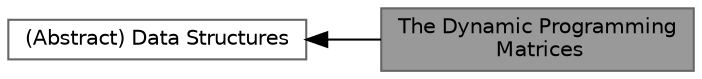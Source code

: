 digraph "The Dynamic Programming Matrices"
{
 // INTERACTIVE_SVG=YES
 // LATEX_PDF_SIZE
  bgcolor="transparent";
  edge [fontname=Helvetica,fontsize=10,labelfontname=Helvetica,labelfontsize=10];
  node [fontname=Helvetica,fontsize=10,shape=box,height=0.2,width=0.4];
  rankdir=LR;
  Node2 [label="(Abstract) Data Structures",height=0.2,width=0.4,color="grey40", fillcolor="white", style="filled",URL="$group__data__structures.html",tooltip="All datastructures and typedefs shared among the ViennaRNA Package can be found here."];
  Node1 [label="The Dynamic Programming\l Matrices",height=0.2,width=0.4,color="gray40", fillcolor="grey60", style="filled", fontcolor="black",tooltip="This module provides interfaces that deal with creation and destruction of dynamic programming matric..."];
  Node2->Node1 [shape=plaintext, dir="back", style="solid"];
}
